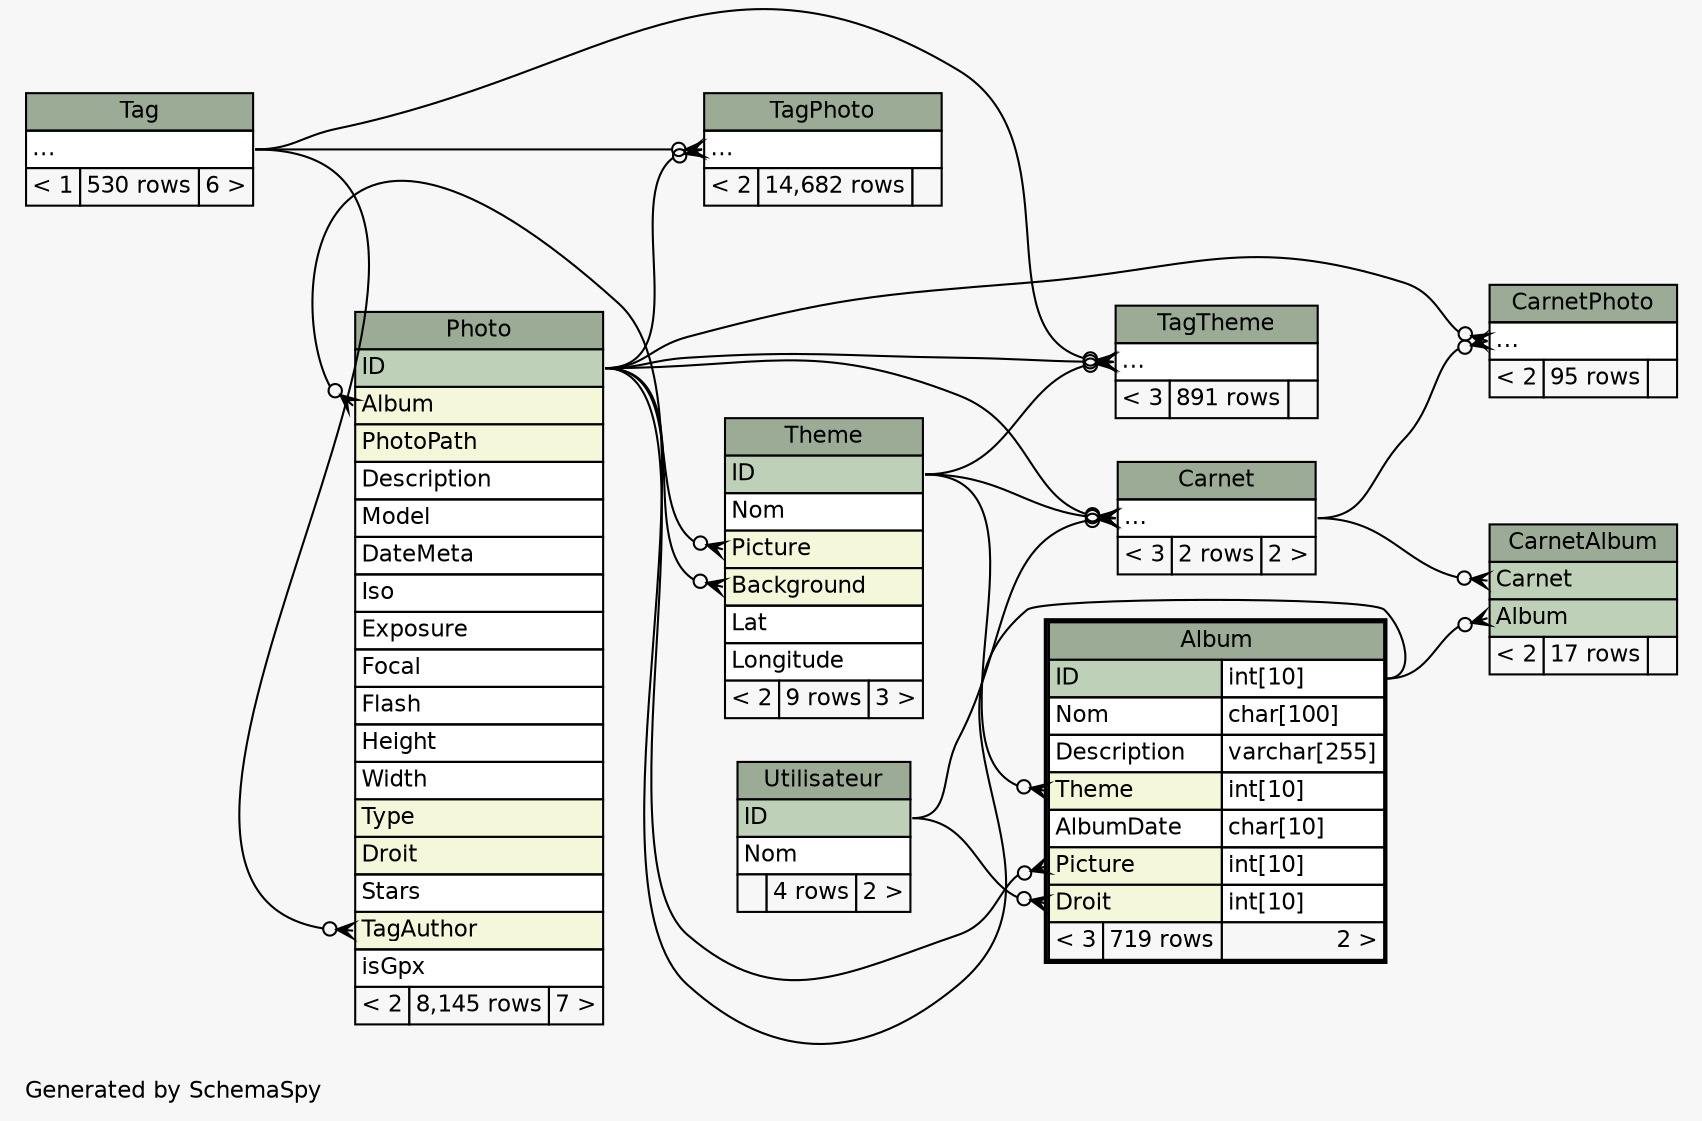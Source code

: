 // dot 2.28.0 on Linux 3.6.3-1-ARCH
// SchemaSpy rev 590
digraph "twoDegreesRelationshipsDiagram" {
  graph [
    rankdir="RL"
    bgcolor="#f7f7f7"
    label="\nGenerated by SchemaSpy"
    labeljust="l"
    nodesep="0.18"
    ranksep="0.46"
    fontname="Helvetica"
    fontsize="11"
  ];
  node [
    fontname="Helvetica"
    fontsize="11"
    shape="plaintext"
  ];
  edge [
    arrowsize="0.8"
  ];
  "Album":"Droit":w -> "Utilisateur":"ID":e [arrowhead=none dir=back arrowtail=crowodot];
  "Album":"Picture":w -> "Photo":"ID":e [arrowhead=none dir=back arrowtail=crowodot];
  "Album":"Theme":w -> "Theme":"ID":e [arrowhead=none dir=back arrowtail=crowodot];
  "Carnet":"elipses":w -> "Utilisateur":"ID":e [arrowhead=none dir=back arrowtail=crowodot];
  "Carnet":"elipses":w -> "Photo":"ID":e [arrowhead=none dir=back arrowtail=crowodot];
  "Carnet":"elipses":w -> "Theme":"ID":e [arrowhead=none dir=back arrowtail=crowodot];
  "CarnetAlbum":"Album":w -> "Album":"ID.type":e [arrowhead=none dir=back arrowtail=crowodot];
  "CarnetAlbum":"Carnet":w -> "Carnet":"elipses":e [arrowhead=none dir=back arrowtail=crowodot];
  "CarnetPhoto":"elipses":w -> "Carnet":"elipses":e [arrowhead=none dir=back arrowtail=crowodot];
  "CarnetPhoto":"elipses":w -> "Photo":"ID":e [arrowhead=none dir=back arrowtail=crowodot];
  "Photo":"Album":w -> "Album":"ID.type":e [arrowhead=none dir=back arrowtail=crowodot];
  "Photo":"TagAuthor":w -> "Tag":"elipses":e [arrowhead=none dir=back arrowtail=crowodot];
  "TagPhoto":"elipses":w -> "Photo":"ID":e [arrowhead=none dir=back arrowtail=crowodot];
  "TagPhoto":"elipses":w -> "Tag":"elipses":e [arrowhead=none dir=back arrowtail=crowodot];
  "TagTheme":"elipses":w -> "Photo":"ID":e [arrowhead=none dir=back arrowtail=crowodot];
  "TagTheme":"elipses":w -> "Tag":"elipses":e [arrowhead=none dir=back arrowtail=crowodot];
  "TagTheme":"elipses":w -> "Theme":"ID":e [arrowhead=none dir=back arrowtail=crowodot];
  "Theme":"Background":w -> "Photo":"ID":e [arrowhead=none dir=back arrowtail=crowodot];
  "Theme":"Picture":w -> "Photo":"ID":e [arrowhead=none dir=back arrowtail=crowodot];
  "Album" [
    label=<
    <TABLE BORDER="2" CELLBORDER="1" CELLSPACING="0" BGCOLOR="#ffffff">
      <TR><TD COLSPAN="3" BGCOLOR="#9bab96" ALIGN="CENTER">Album</TD></TR>
      <TR><TD PORT="ID" COLSPAN="2" BGCOLOR="#bed1b8" ALIGN="LEFT">ID</TD><TD PORT="ID.type" ALIGN="LEFT">int[10]</TD></TR>
      <TR><TD PORT="Nom" COLSPAN="2" ALIGN="LEFT">Nom</TD><TD PORT="Nom.type" ALIGN="LEFT">char[100]</TD></TR>
      <TR><TD PORT="Description" COLSPAN="2" ALIGN="LEFT">Description</TD><TD PORT="Description.type" ALIGN="LEFT">varchar[255]</TD></TR>
      <TR><TD PORT="Theme" COLSPAN="2" BGCOLOR="#f4f7da" ALIGN="LEFT">Theme</TD><TD PORT="Theme.type" ALIGN="LEFT">int[10]</TD></TR>
      <TR><TD PORT="AlbumDate" COLSPAN="2" ALIGN="LEFT">AlbumDate</TD><TD PORT="AlbumDate.type" ALIGN="LEFT">char[10]</TD></TR>
      <TR><TD PORT="Picture" COLSPAN="2" BGCOLOR="#f4f7da" ALIGN="LEFT">Picture</TD><TD PORT="Picture.type" ALIGN="LEFT">int[10]</TD></TR>
      <TR><TD PORT="Droit" COLSPAN="2" BGCOLOR="#f4f7da" ALIGN="LEFT">Droit</TD><TD PORT="Droit.type" ALIGN="LEFT">int[10]</TD></TR>
      <TR><TD ALIGN="LEFT" BGCOLOR="#f7f7f7">&lt; 3</TD><TD ALIGN="RIGHT" BGCOLOR="#f7f7f7">719 rows</TD><TD ALIGN="RIGHT" BGCOLOR="#f7f7f7">2 &gt;</TD></TR>
    </TABLE>>
    URL="Album.html"
    tooltip="Album"
  ];
  "Carnet" [
    label=<
    <TABLE BORDER="0" CELLBORDER="1" CELLSPACING="0" BGCOLOR="#ffffff">
      <TR><TD COLSPAN="3" BGCOLOR="#9bab96" ALIGN="CENTER">Carnet</TD></TR>
      <TR><TD PORT="elipses" COLSPAN="3" ALIGN="LEFT">...</TD></TR>
      <TR><TD ALIGN="LEFT" BGCOLOR="#f7f7f7">&lt; 3</TD><TD ALIGN="RIGHT" BGCOLOR="#f7f7f7">2 rows</TD><TD ALIGN="RIGHT" BGCOLOR="#f7f7f7">2 &gt;</TD></TR>
    </TABLE>>
    URL="Carnet.html"
    tooltip="Carnet"
  ];
  "CarnetAlbum" [
    label=<
    <TABLE BORDER="0" CELLBORDER="1" CELLSPACING="0" BGCOLOR="#ffffff">
      <TR><TD COLSPAN="3" BGCOLOR="#9bab96" ALIGN="CENTER">CarnetAlbum</TD></TR>
      <TR><TD PORT="Carnet" COLSPAN="3" BGCOLOR="#bed1b8" ALIGN="LEFT">Carnet</TD></TR>
      <TR><TD PORT="Album" COLSPAN="3" BGCOLOR="#bed1b8" ALIGN="LEFT">Album</TD></TR>
      <TR><TD ALIGN="LEFT" BGCOLOR="#f7f7f7">&lt; 2</TD><TD ALIGN="RIGHT" BGCOLOR="#f7f7f7">17 rows</TD><TD ALIGN="RIGHT" BGCOLOR="#f7f7f7">  </TD></TR>
    </TABLE>>
    URL="CarnetAlbum.html"
    tooltip="CarnetAlbum"
  ];
  "CarnetPhoto" [
    label=<
    <TABLE BORDER="0" CELLBORDER="1" CELLSPACING="0" BGCOLOR="#ffffff">
      <TR><TD COLSPAN="3" BGCOLOR="#9bab96" ALIGN="CENTER">CarnetPhoto</TD></TR>
      <TR><TD PORT="elipses" COLSPAN="3" ALIGN="LEFT">...</TD></TR>
      <TR><TD ALIGN="LEFT" BGCOLOR="#f7f7f7">&lt; 2</TD><TD ALIGN="RIGHT" BGCOLOR="#f7f7f7">95 rows</TD><TD ALIGN="RIGHT" BGCOLOR="#f7f7f7">  </TD></TR>
    </TABLE>>
    URL="CarnetPhoto.html"
    tooltip="CarnetPhoto"
  ];
  "Photo" [
    label=<
    <TABLE BORDER="0" CELLBORDER="1" CELLSPACING="0" BGCOLOR="#ffffff">
      <TR><TD COLSPAN="3" BGCOLOR="#9bab96" ALIGN="CENTER">Photo</TD></TR>
      <TR><TD PORT="ID" COLSPAN="3" BGCOLOR="#bed1b8" ALIGN="LEFT">ID</TD></TR>
      <TR><TD PORT="Album" COLSPAN="3" BGCOLOR="#f4f7da" ALIGN="LEFT">Album</TD></TR>
      <TR><TD PORT="PhotoPath" COLSPAN="3" BGCOLOR="#f4f7da" ALIGN="LEFT">PhotoPath</TD></TR>
      <TR><TD PORT="Description" COLSPAN="3" ALIGN="LEFT">Description</TD></TR>
      <TR><TD PORT="Model" COLSPAN="3" ALIGN="LEFT">Model</TD></TR>
      <TR><TD PORT="DateMeta" COLSPAN="3" ALIGN="LEFT">DateMeta</TD></TR>
      <TR><TD PORT="Iso" COLSPAN="3" ALIGN="LEFT">Iso</TD></TR>
      <TR><TD PORT="Exposure" COLSPAN="3" ALIGN="LEFT">Exposure</TD></TR>
      <TR><TD PORT="Focal" COLSPAN="3" ALIGN="LEFT">Focal</TD></TR>
      <TR><TD PORT="Flash" COLSPAN="3" ALIGN="LEFT">Flash</TD></TR>
      <TR><TD PORT="Height" COLSPAN="3" ALIGN="LEFT">Height</TD></TR>
      <TR><TD PORT="Width" COLSPAN="3" ALIGN="LEFT">Width</TD></TR>
      <TR><TD PORT="Type" COLSPAN="3" BGCOLOR="#f4f7da" ALIGN="LEFT">Type</TD></TR>
      <TR><TD PORT="Droit" COLSPAN="3" BGCOLOR="#f4f7da" ALIGN="LEFT">Droit</TD></TR>
      <TR><TD PORT="Stars" COLSPAN="3" ALIGN="LEFT">Stars</TD></TR>
      <TR><TD PORT="TagAuthor" COLSPAN="3" BGCOLOR="#f4f7da" ALIGN="LEFT">TagAuthor</TD></TR>
      <TR><TD PORT="isGpx" COLSPAN="3" ALIGN="LEFT">isGpx</TD></TR>
      <TR><TD ALIGN="LEFT" BGCOLOR="#f7f7f7">&lt; 2</TD><TD ALIGN="RIGHT" BGCOLOR="#f7f7f7">8,145 rows</TD><TD ALIGN="RIGHT" BGCOLOR="#f7f7f7">7 &gt;</TD></TR>
    </TABLE>>
    URL="Photo.html"
    tooltip="Photo"
  ];
  "Tag" [
    label=<
    <TABLE BORDER="0" CELLBORDER="1" CELLSPACING="0" BGCOLOR="#ffffff">
      <TR><TD COLSPAN="3" BGCOLOR="#9bab96" ALIGN="CENTER">Tag</TD></TR>
      <TR><TD PORT="elipses" COLSPAN="3" ALIGN="LEFT">...</TD></TR>
      <TR><TD ALIGN="LEFT" BGCOLOR="#f7f7f7">&lt; 1</TD><TD ALIGN="RIGHT" BGCOLOR="#f7f7f7">530 rows</TD><TD ALIGN="RIGHT" BGCOLOR="#f7f7f7">6 &gt;</TD></TR>
    </TABLE>>
    URL="Tag.html"
    tooltip="Tag"
  ];
  "TagPhoto" [
    label=<
    <TABLE BORDER="0" CELLBORDER="1" CELLSPACING="0" BGCOLOR="#ffffff">
      <TR><TD COLSPAN="3" BGCOLOR="#9bab96" ALIGN="CENTER">TagPhoto</TD></TR>
      <TR><TD PORT="elipses" COLSPAN="3" ALIGN="LEFT">...</TD></TR>
      <TR><TD ALIGN="LEFT" BGCOLOR="#f7f7f7">&lt; 2</TD><TD ALIGN="RIGHT" BGCOLOR="#f7f7f7">14,682 rows</TD><TD ALIGN="RIGHT" BGCOLOR="#f7f7f7">  </TD></TR>
    </TABLE>>
    URL="TagPhoto.html"
    tooltip="TagPhoto"
  ];
  "TagTheme" [
    label=<
    <TABLE BORDER="0" CELLBORDER="1" CELLSPACING="0" BGCOLOR="#ffffff">
      <TR><TD COLSPAN="3" BGCOLOR="#9bab96" ALIGN="CENTER">TagTheme</TD></TR>
      <TR><TD PORT="elipses" COLSPAN="3" ALIGN="LEFT">...</TD></TR>
      <TR><TD ALIGN="LEFT" BGCOLOR="#f7f7f7">&lt; 3</TD><TD ALIGN="RIGHT" BGCOLOR="#f7f7f7">891 rows</TD><TD ALIGN="RIGHT" BGCOLOR="#f7f7f7">  </TD></TR>
    </TABLE>>
    URL="TagTheme.html"
    tooltip="TagTheme"
  ];
  "Theme" [
    label=<
    <TABLE BORDER="0" CELLBORDER="1" CELLSPACING="0" BGCOLOR="#ffffff">
      <TR><TD COLSPAN="3" BGCOLOR="#9bab96" ALIGN="CENTER">Theme</TD></TR>
      <TR><TD PORT="ID" COLSPAN="3" BGCOLOR="#bed1b8" ALIGN="LEFT">ID</TD></TR>
      <TR><TD PORT="Nom" COLSPAN="3" ALIGN="LEFT">Nom</TD></TR>
      <TR><TD PORT="Picture" COLSPAN="3" BGCOLOR="#f4f7da" ALIGN="LEFT">Picture</TD></TR>
      <TR><TD PORT="Background" COLSPAN="3" BGCOLOR="#f4f7da" ALIGN="LEFT">Background</TD></TR>
      <TR><TD PORT="Lat" COLSPAN="3" ALIGN="LEFT">Lat</TD></TR>
      <TR><TD PORT="Longitude" COLSPAN="3" ALIGN="LEFT">Longitude</TD></TR>
      <TR><TD ALIGN="LEFT" BGCOLOR="#f7f7f7">&lt; 2</TD><TD ALIGN="RIGHT" BGCOLOR="#f7f7f7">9 rows</TD><TD ALIGN="RIGHT" BGCOLOR="#f7f7f7">3 &gt;</TD></TR>
    </TABLE>>
    URL="Theme.html"
    tooltip="Theme"
  ];
  "Utilisateur" [
    label=<
    <TABLE BORDER="0" CELLBORDER="1" CELLSPACING="0" BGCOLOR="#ffffff">
      <TR><TD COLSPAN="3" BGCOLOR="#9bab96" ALIGN="CENTER">Utilisateur</TD></TR>
      <TR><TD PORT="ID" COLSPAN="3" BGCOLOR="#bed1b8" ALIGN="LEFT">ID</TD></TR>
      <TR><TD PORT="Nom" COLSPAN="3" ALIGN="LEFT">Nom</TD></TR>
      <TR><TD ALIGN="LEFT" BGCOLOR="#f7f7f7">  </TD><TD ALIGN="RIGHT" BGCOLOR="#f7f7f7">4 rows</TD><TD ALIGN="RIGHT" BGCOLOR="#f7f7f7">2 &gt;</TD></TR>
    </TABLE>>
    URL="Utilisateur.html"
    tooltip="Utilisateur"
  ];
}
